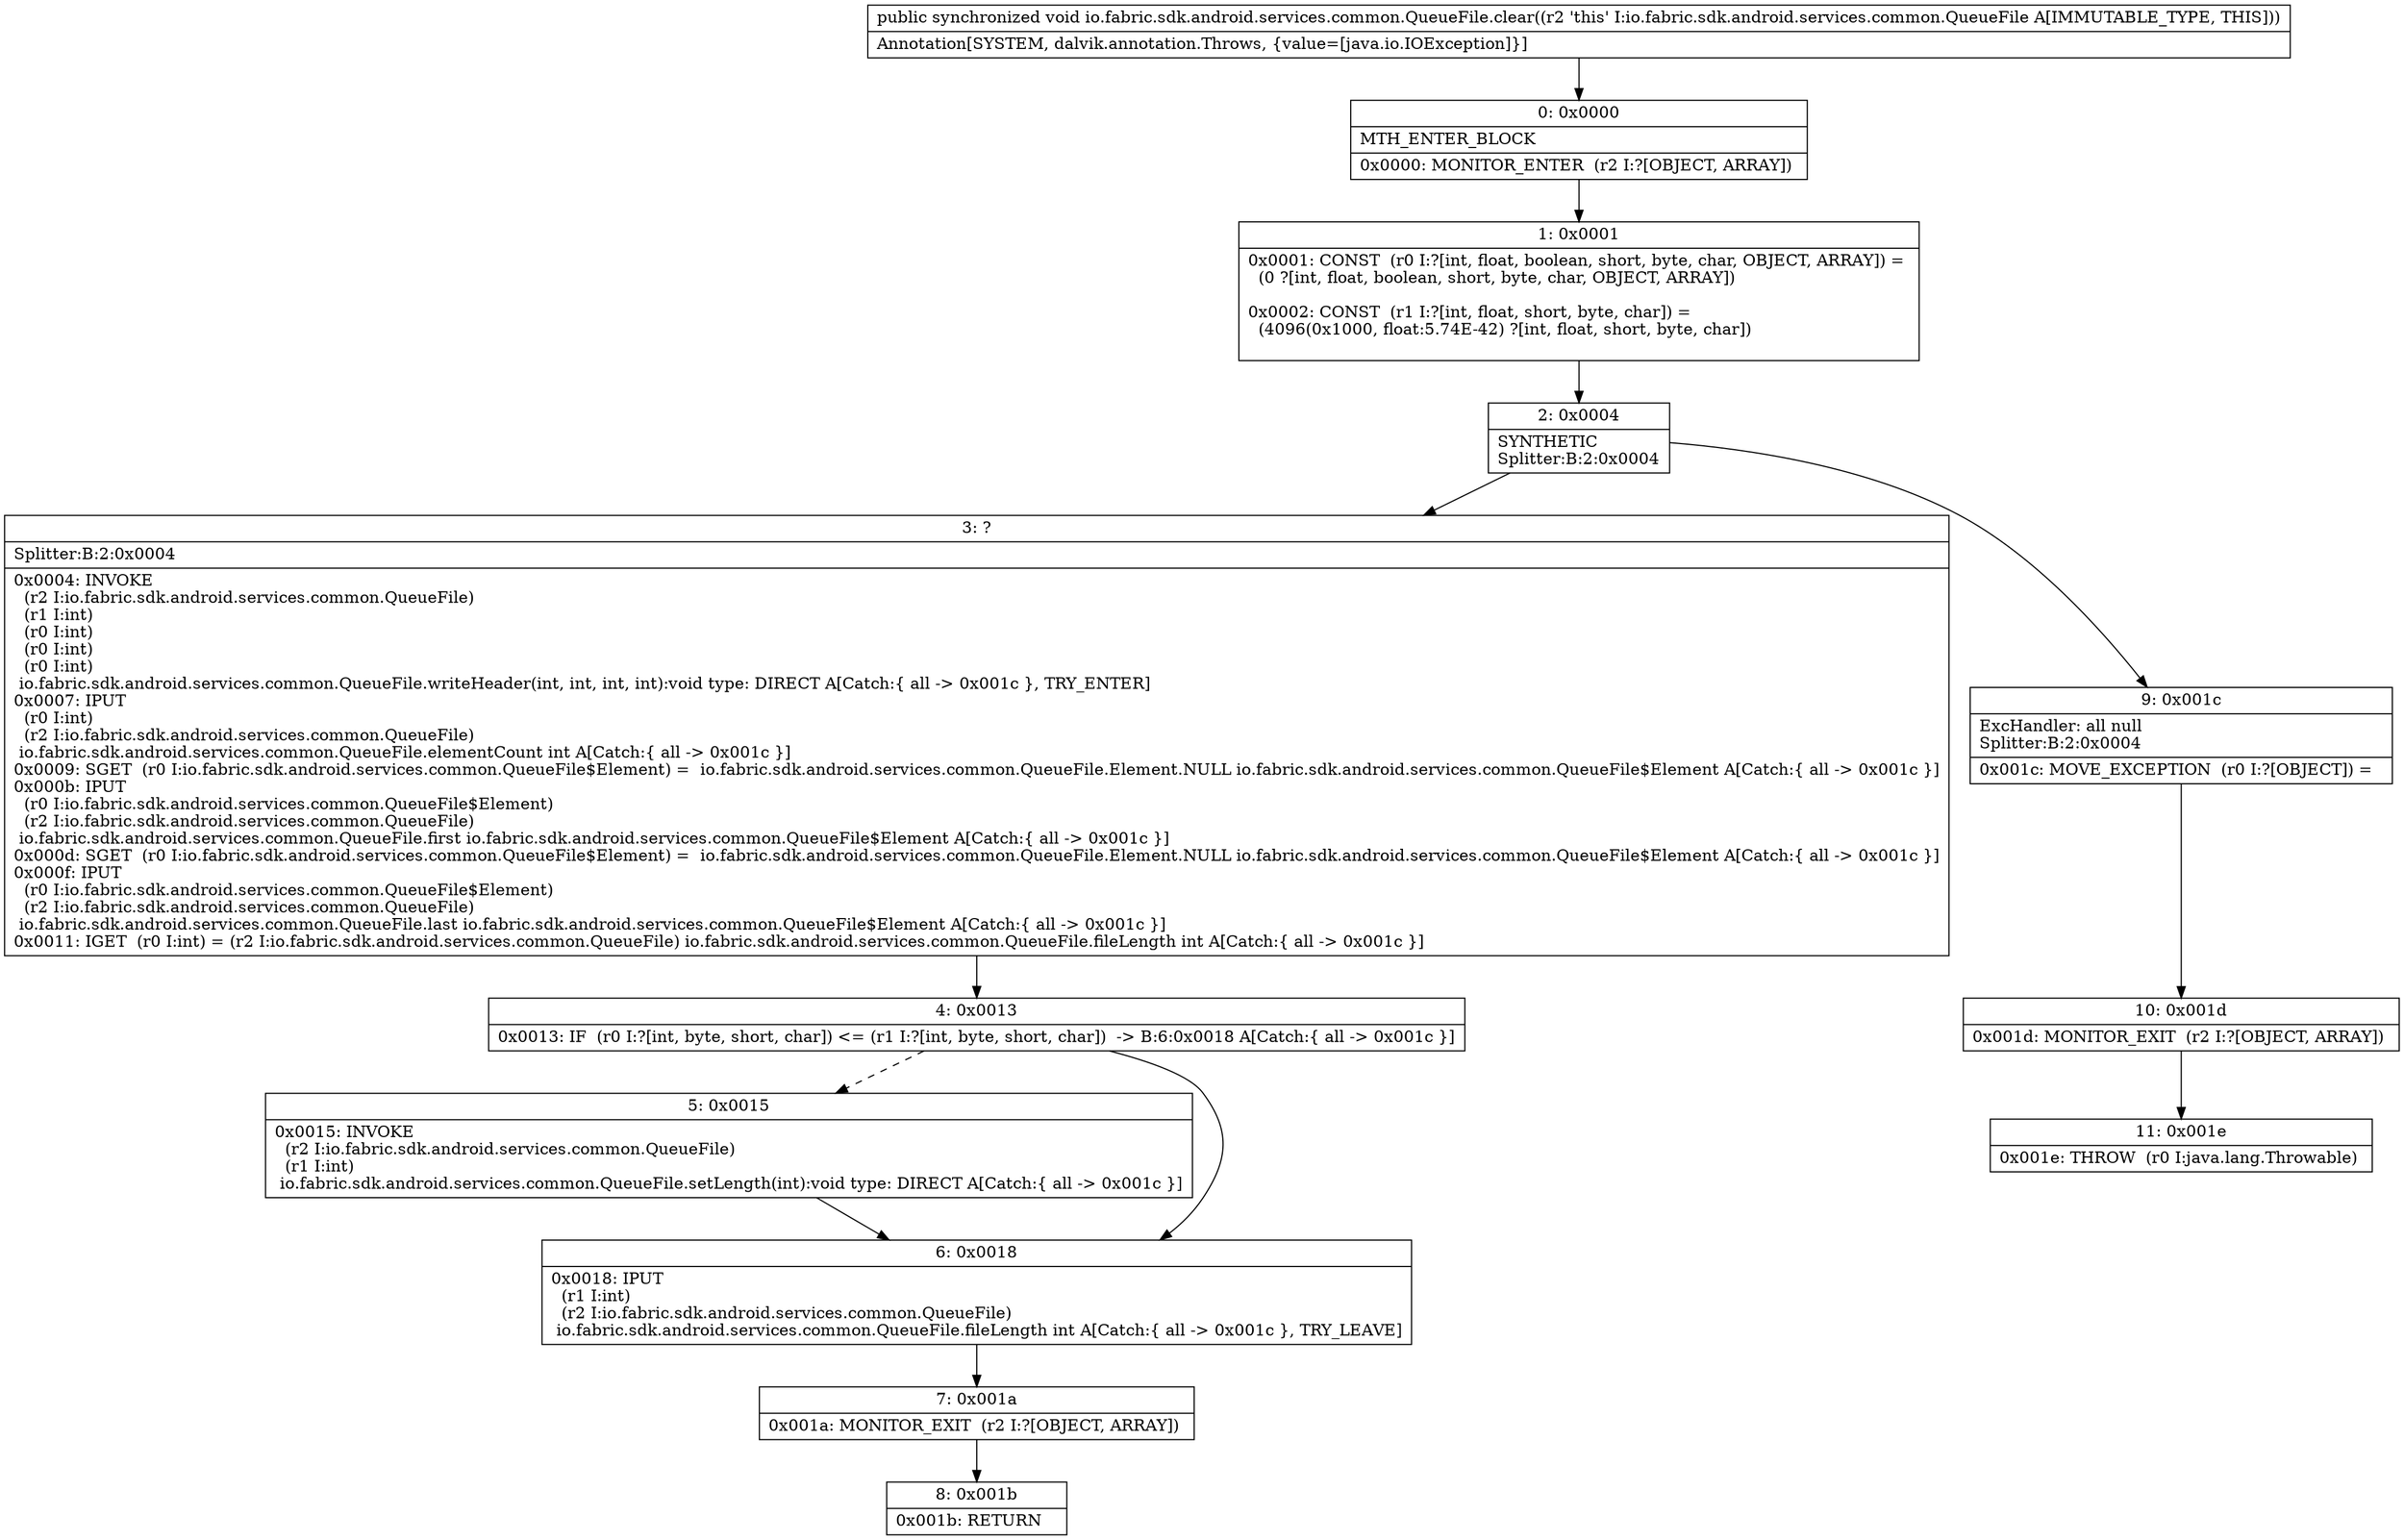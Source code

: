 digraph "CFG forio.fabric.sdk.android.services.common.QueueFile.clear()V" {
Node_0 [shape=record,label="{0\:\ 0x0000|MTH_ENTER_BLOCK\l|0x0000: MONITOR_ENTER  (r2 I:?[OBJECT, ARRAY]) \l}"];
Node_1 [shape=record,label="{1\:\ 0x0001|0x0001: CONST  (r0 I:?[int, float, boolean, short, byte, char, OBJECT, ARRAY]) = \l  (0 ?[int, float, boolean, short, byte, char, OBJECT, ARRAY])\l \l0x0002: CONST  (r1 I:?[int, float, short, byte, char]) = \l  (4096(0x1000, float:5.74E\-42) ?[int, float, short, byte, char])\l \l}"];
Node_2 [shape=record,label="{2\:\ 0x0004|SYNTHETIC\lSplitter:B:2:0x0004\l}"];
Node_3 [shape=record,label="{3\:\ ?|Splitter:B:2:0x0004\l|0x0004: INVOKE  \l  (r2 I:io.fabric.sdk.android.services.common.QueueFile)\l  (r1 I:int)\l  (r0 I:int)\l  (r0 I:int)\l  (r0 I:int)\l io.fabric.sdk.android.services.common.QueueFile.writeHeader(int, int, int, int):void type: DIRECT A[Catch:\{ all \-\> 0x001c \}, TRY_ENTER]\l0x0007: IPUT  \l  (r0 I:int)\l  (r2 I:io.fabric.sdk.android.services.common.QueueFile)\l io.fabric.sdk.android.services.common.QueueFile.elementCount int A[Catch:\{ all \-\> 0x001c \}]\l0x0009: SGET  (r0 I:io.fabric.sdk.android.services.common.QueueFile$Element) =  io.fabric.sdk.android.services.common.QueueFile.Element.NULL io.fabric.sdk.android.services.common.QueueFile$Element A[Catch:\{ all \-\> 0x001c \}]\l0x000b: IPUT  \l  (r0 I:io.fabric.sdk.android.services.common.QueueFile$Element)\l  (r2 I:io.fabric.sdk.android.services.common.QueueFile)\l io.fabric.sdk.android.services.common.QueueFile.first io.fabric.sdk.android.services.common.QueueFile$Element A[Catch:\{ all \-\> 0x001c \}]\l0x000d: SGET  (r0 I:io.fabric.sdk.android.services.common.QueueFile$Element) =  io.fabric.sdk.android.services.common.QueueFile.Element.NULL io.fabric.sdk.android.services.common.QueueFile$Element A[Catch:\{ all \-\> 0x001c \}]\l0x000f: IPUT  \l  (r0 I:io.fabric.sdk.android.services.common.QueueFile$Element)\l  (r2 I:io.fabric.sdk.android.services.common.QueueFile)\l io.fabric.sdk.android.services.common.QueueFile.last io.fabric.sdk.android.services.common.QueueFile$Element A[Catch:\{ all \-\> 0x001c \}]\l0x0011: IGET  (r0 I:int) = (r2 I:io.fabric.sdk.android.services.common.QueueFile) io.fabric.sdk.android.services.common.QueueFile.fileLength int A[Catch:\{ all \-\> 0x001c \}]\l}"];
Node_4 [shape=record,label="{4\:\ 0x0013|0x0013: IF  (r0 I:?[int, byte, short, char]) \<= (r1 I:?[int, byte, short, char])  \-\> B:6:0x0018 A[Catch:\{ all \-\> 0x001c \}]\l}"];
Node_5 [shape=record,label="{5\:\ 0x0015|0x0015: INVOKE  \l  (r2 I:io.fabric.sdk.android.services.common.QueueFile)\l  (r1 I:int)\l io.fabric.sdk.android.services.common.QueueFile.setLength(int):void type: DIRECT A[Catch:\{ all \-\> 0x001c \}]\l}"];
Node_6 [shape=record,label="{6\:\ 0x0018|0x0018: IPUT  \l  (r1 I:int)\l  (r2 I:io.fabric.sdk.android.services.common.QueueFile)\l io.fabric.sdk.android.services.common.QueueFile.fileLength int A[Catch:\{ all \-\> 0x001c \}, TRY_LEAVE]\l}"];
Node_7 [shape=record,label="{7\:\ 0x001a|0x001a: MONITOR_EXIT  (r2 I:?[OBJECT, ARRAY]) \l}"];
Node_8 [shape=record,label="{8\:\ 0x001b|0x001b: RETURN   \l}"];
Node_9 [shape=record,label="{9\:\ 0x001c|ExcHandler: all null\lSplitter:B:2:0x0004\l|0x001c: MOVE_EXCEPTION  (r0 I:?[OBJECT]) =  \l}"];
Node_10 [shape=record,label="{10\:\ 0x001d|0x001d: MONITOR_EXIT  (r2 I:?[OBJECT, ARRAY]) \l}"];
Node_11 [shape=record,label="{11\:\ 0x001e|0x001e: THROW  (r0 I:java.lang.Throwable) \l}"];
MethodNode[shape=record,label="{public synchronized void io.fabric.sdk.android.services.common.QueueFile.clear((r2 'this' I:io.fabric.sdk.android.services.common.QueueFile A[IMMUTABLE_TYPE, THIS]))  | Annotation[SYSTEM, dalvik.annotation.Throws, \{value=[java.io.IOException]\}]\l}"];
MethodNode -> Node_0;
Node_0 -> Node_1;
Node_1 -> Node_2;
Node_2 -> Node_3;
Node_2 -> Node_9;
Node_3 -> Node_4;
Node_4 -> Node_5[style=dashed];
Node_4 -> Node_6;
Node_5 -> Node_6;
Node_6 -> Node_7;
Node_7 -> Node_8;
Node_9 -> Node_10;
Node_10 -> Node_11;
}

